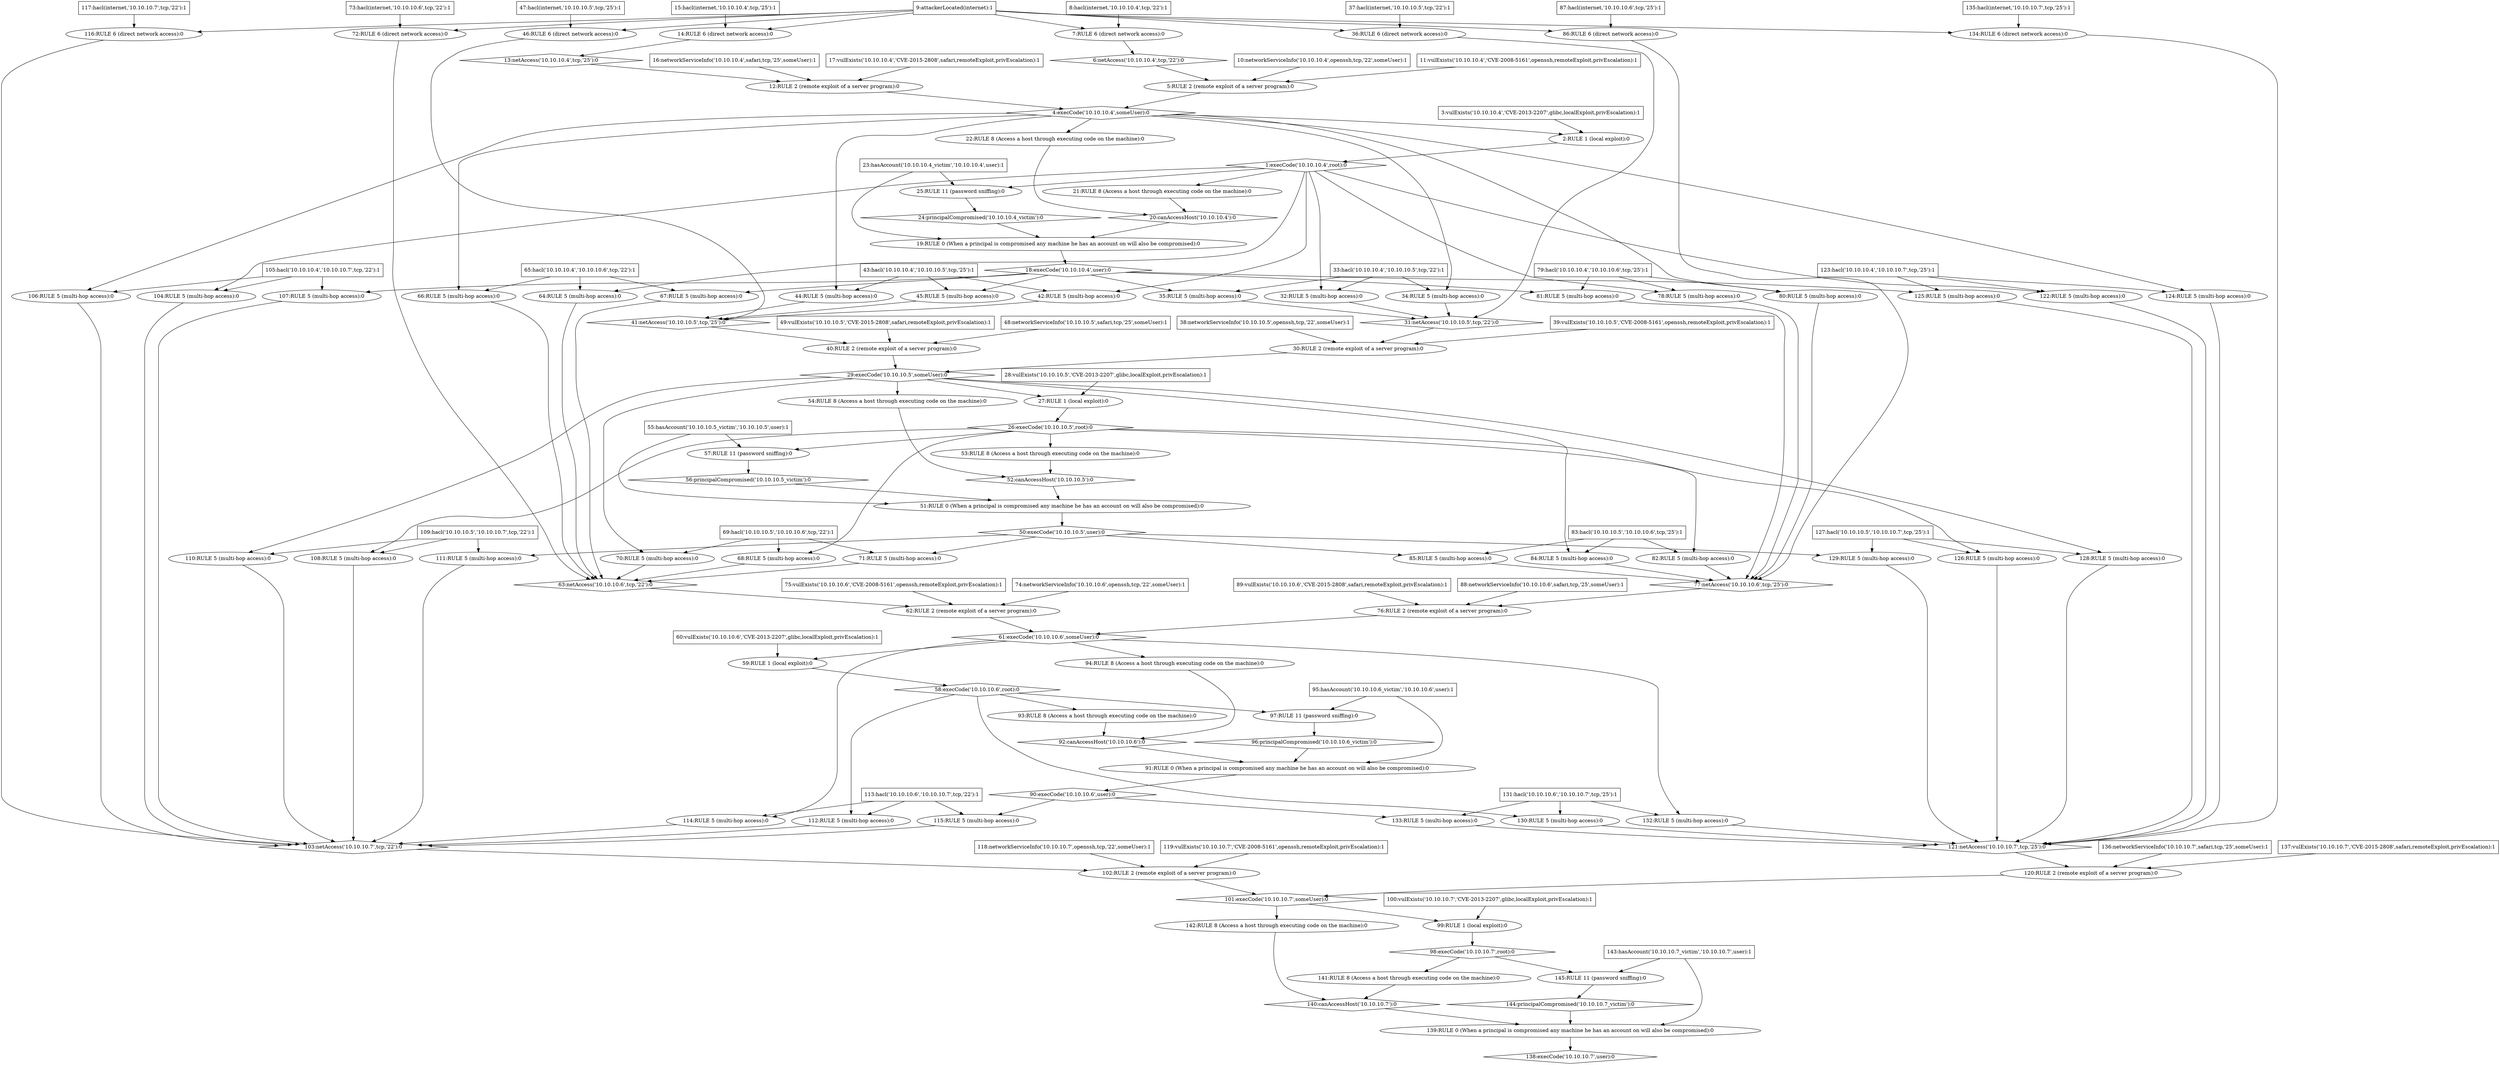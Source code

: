 digraph G {
	1 [label="1:execCode('10.10.10.4',root):0",shape=diamond];
	2 [label="2:RULE 1 (local exploit):0",shape=ellipse];
	3 [label="3:vulExists('10.10.10.4','CVE-2013-2207',glibc,localExploit,privEscalation):1",shape=box];
	4 [label="4:execCode('10.10.10.4',someUser):0",shape=diamond];
	5 [label="5:RULE 2 (remote exploit of a server program):0",shape=ellipse];
	6 [label="6:netAccess('10.10.10.4',tcp,'22'):0",shape=diamond];
	7 [label="7:RULE 6 (direct network access):0",shape=ellipse];
	8 [label="8:hacl(internet,'10.10.10.4',tcp,'22'):1",shape=box];
	9 [label="9:attackerLocated(internet):1",shape=box];
	10 [label="10:networkServiceInfo('10.10.10.4',openssh,tcp,'22',someUser):1",shape=box];
	11 [label="11:vulExists('10.10.10.4','CVE-2008-5161',openssh,remoteExploit,privEscalation):1",shape=box];
	12 [label="12:RULE 2 (remote exploit of a server program):0",shape=ellipse];
	13 [label="13:netAccess('10.10.10.4',tcp,'25'):0",shape=diamond];
	14 [label="14:RULE 6 (direct network access):0",shape=ellipse];
	15 [label="15:hacl(internet,'10.10.10.4',tcp,'25'):1",shape=box];
	16 [label="16:networkServiceInfo('10.10.10.4',safari,tcp,'25',someUser):1",shape=box];
	17 [label="17:vulExists('10.10.10.4','CVE-2015-2808',safari,remoteExploit,privEscalation):1",shape=box];
	18 [label="18:execCode('10.10.10.4',user):0",shape=diamond];
	19 [label="19:RULE 0 (When a principal is compromised any machine he has an account on will also be compromised):0",shape=ellipse];
	20 [label="20:canAccessHost('10.10.10.4'):0",shape=diamond];
	21 [label="21:RULE 8 (Access a host through executing code on the machine):0",shape=ellipse];
	22 [label="22:RULE 8 (Access a host through executing code on the machine):0",shape=ellipse];
	23 [label="23:hasAccount('10.10.10.4_victim','10.10.10.4',user):1",shape=box];
	24 [label="24:principalCompromised('10.10.10.4_victim'):0",shape=diamond];
	25 [label="25:RULE 11 (password sniffing):0",shape=ellipse];
	26 [label="26:execCode('10.10.10.5',root):0",shape=diamond];
	27 [label="27:RULE 1 (local exploit):0",shape=ellipse];
	28 [label="28:vulExists('10.10.10.5','CVE-2013-2207',glibc,localExploit,privEscalation):1",shape=box];
	29 [label="29:execCode('10.10.10.5',someUser):0",shape=diamond];
	30 [label="30:RULE 2 (remote exploit of a server program):0",shape=ellipse];
	31 [label="31:netAccess('10.10.10.5',tcp,'22'):0",shape=diamond];
	32 [label="32:RULE 5 (multi-hop access):0",shape=ellipse];
	33 [label="33:hacl('10.10.10.4','10.10.10.5',tcp,'22'):1",shape=box];
	34 [label="34:RULE 5 (multi-hop access):0",shape=ellipse];
	35 [label="35:RULE 5 (multi-hop access):0",shape=ellipse];
	36 [label="36:RULE 6 (direct network access):0",shape=ellipse];
	37 [label="37:hacl(internet,'10.10.10.5',tcp,'22'):1",shape=box];
	38 [label="38:networkServiceInfo('10.10.10.5',openssh,tcp,'22',someUser):1",shape=box];
	39 [label="39:vulExists('10.10.10.5','CVE-2008-5161',openssh,remoteExploit,privEscalation):1",shape=box];
	40 [label="40:RULE 2 (remote exploit of a server program):0",shape=ellipse];
	41 [label="41:netAccess('10.10.10.5',tcp,'25'):0",shape=diamond];
	42 [label="42:RULE 5 (multi-hop access):0",shape=ellipse];
	43 [label="43:hacl('10.10.10.4','10.10.10.5',tcp,'25'):1",shape=box];
	44 [label="44:RULE 5 (multi-hop access):0",shape=ellipse];
	45 [label="45:RULE 5 (multi-hop access):0",shape=ellipse];
	46 [label="46:RULE 6 (direct network access):0",shape=ellipse];
	47 [label="47:hacl(internet,'10.10.10.5',tcp,'25'):1",shape=box];
	48 [label="48:networkServiceInfo('10.10.10.5',safari,tcp,'25',someUser):1",shape=box];
	49 [label="49:vulExists('10.10.10.5','CVE-2015-2808',safari,remoteExploit,privEscalation):1",shape=box];
	50 [label="50:execCode('10.10.10.5',user):0",shape=diamond];
	51 [label="51:RULE 0 (When a principal is compromised any machine he has an account on will also be compromised):0",shape=ellipse];
	52 [label="52:canAccessHost('10.10.10.5'):0",shape=diamond];
	53 [label="53:RULE 8 (Access a host through executing code on the machine):0",shape=ellipse];
	54 [label="54:RULE 8 (Access a host through executing code on the machine):0",shape=ellipse];
	55 [label="55:hasAccount('10.10.10.5_victim','10.10.10.5',user):1",shape=box];
	56 [label="56:principalCompromised('10.10.10.5_victim'):0",shape=diamond];
	57 [label="57:RULE 11 (password sniffing):0",shape=ellipse];
	58 [label="58:execCode('10.10.10.6',root):0",shape=diamond];
	59 [label="59:RULE 1 (local exploit):0",shape=ellipse];
	60 [label="60:vulExists('10.10.10.6','CVE-2013-2207',glibc,localExploit,privEscalation):1",shape=box];
	61 [label="61:execCode('10.10.10.6',someUser):0",shape=diamond];
	62 [label="62:RULE 2 (remote exploit of a server program):0",shape=ellipse];
	63 [label="63:netAccess('10.10.10.6',tcp,'22'):0",shape=diamond];
	64 [label="64:RULE 5 (multi-hop access):0",shape=ellipse];
	65 [label="65:hacl('10.10.10.4','10.10.10.6',tcp,'22'):1",shape=box];
	66 [label="66:RULE 5 (multi-hop access):0",shape=ellipse];
	67 [label="67:RULE 5 (multi-hop access):0",shape=ellipse];
	68 [label="68:RULE 5 (multi-hop access):0",shape=ellipse];
	69 [label="69:hacl('10.10.10.5','10.10.10.6',tcp,'22'):1",shape=box];
	70 [label="70:RULE 5 (multi-hop access):0",shape=ellipse];
	71 [label="71:RULE 5 (multi-hop access):0",shape=ellipse];
	72 [label="72:RULE 6 (direct network access):0",shape=ellipse];
	73 [label="73:hacl(internet,'10.10.10.6',tcp,'22'):1",shape=box];
	74 [label="74:networkServiceInfo('10.10.10.6',openssh,tcp,'22',someUser):1",shape=box];
	75 [label="75:vulExists('10.10.10.6','CVE-2008-5161',openssh,remoteExploit,privEscalation):1",shape=box];
	76 [label="76:RULE 2 (remote exploit of a server program):0",shape=ellipse];
	77 [label="77:netAccess('10.10.10.6',tcp,'25'):0",shape=diamond];
	78 [label="78:RULE 5 (multi-hop access):0",shape=ellipse];
	79 [label="79:hacl('10.10.10.4','10.10.10.6',tcp,'25'):1",shape=box];
	80 [label="80:RULE 5 (multi-hop access):0",shape=ellipse];
	81 [label="81:RULE 5 (multi-hop access):0",shape=ellipse];
	82 [label="82:RULE 5 (multi-hop access):0",shape=ellipse];
	83 [label="83:hacl('10.10.10.5','10.10.10.6',tcp,'25'):1",shape=box];
	84 [label="84:RULE 5 (multi-hop access):0",shape=ellipse];
	85 [label="85:RULE 5 (multi-hop access):0",shape=ellipse];
	86 [label="86:RULE 6 (direct network access):0",shape=ellipse];
	87 [label="87:hacl(internet,'10.10.10.6',tcp,'25'):1",shape=box];
	88 [label="88:networkServiceInfo('10.10.10.6',safari,tcp,'25',someUser):1",shape=box];
	89 [label="89:vulExists('10.10.10.6','CVE-2015-2808',safari,remoteExploit,privEscalation):1",shape=box];
	90 [label="90:execCode('10.10.10.6',user):0",shape=diamond];
	91 [label="91:RULE 0 (When a principal is compromised any machine he has an account on will also be compromised):0",shape=ellipse];
	92 [label="92:canAccessHost('10.10.10.6'):0",shape=diamond];
	93 [label="93:RULE 8 (Access a host through executing code on the machine):0",shape=ellipse];
	94 [label="94:RULE 8 (Access a host through executing code on the machine):0",shape=ellipse];
	95 [label="95:hasAccount('10.10.10.6_victim','10.10.10.6',user):1",shape=box];
	96 [label="96:principalCompromised('10.10.10.6_victim'):0",shape=diamond];
	97 [label="97:RULE 11 (password sniffing):0",shape=ellipse];
	98 [label="98:execCode('10.10.10.7',root):0",shape=diamond];
	99 [label="99:RULE 1 (local exploit):0",shape=ellipse];
	100 [label="100:vulExists('10.10.10.7','CVE-2013-2207',glibc,localExploit,privEscalation):1",shape=box];
	101 [label="101:execCode('10.10.10.7',someUser):0",shape=diamond];
	102 [label="102:RULE 2 (remote exploit of a server program):0",shape=ellipse];
	103 [label="103:netAccess('10.10.10.7',tcp,'22'):0",shape=diamond];
	104 [label="104:RULE 5 (multi-hop access):0",shape=ellipse];
	105 [label="105:hacl('10.10.10.4','10.10.10.7',tcp,'22'):1",shape=box];
	106 [label="106:RULE 5 (multi-hop access):0",shape=ellipse];
	107 [label="107:RULE 5 (multi-hop access):0",shape=ellipse];
	108 [label="108:RULE 5 (multi-hop access):0",shape=ellipse];
	109 [label="109:hacl('10.10.10.5','10.10.10.7',tcp,'22'):1",shape=box];
	110 [label="110:RULE 5 (multi-hop access):0",shape=ellipse];
	111 [label="111:RULE 5 (multi-hop access):0",shape=ellipse];
	112 [label="112:RULE 5 (multi-hop access):0",shape=ellipse];
	113 [label="113:hacl('10.10.10.6','10.10.10.7',tcp,'22'):1",shape=box];
	114 [label="114:RULE 5 (multi-hop access):0",shape=ellipse];
	115 [label="115:RULE 5 (multi-hop access):0",shape=ellipse];
	116 [label="116:RULE 6 (direct network access):0",shape=ellipse];
	117 [label="117:hacl(internet,'10.10.10.7',tcp,'22'):1",shape=box];
	118 [label="118:networkServiceInfo('10.10.10.7',openssh,tcp,'22',someUser):1",shape=box];
	119 [label="119:vulExists('10.10.10.7','CVE-2008-5161',openssh,remoteExploit,privEscalation):1",shape=box];
	120 [label="120:RULE 2 (remote exploit of a server program):0",shape=ellipse];
	121 [label="121:netAccess('10.10.10.7',tcp,'25'):0",shape=diamond];
	122 [label="122:RULE 5 (multi-hop access):0",shape=ellipse];
	123 [label="123:hacl('10.10.10.4','10.10.10.7',tcp,'25'):1",shape=box];
	124 [label="124:RULE 5 (multi-hop access):0",shape=ellipse];
	125 [label="125:RULE 5 (multi-hop access):0",shape=ellipse];
	126 [label="126:RULE 5 (multi-hop access):0",shape=ellipse];
	127 [label="127:hacl('10.10.10.5','10.10.10.7',tcp,'25'):1",shape=box];
	128 [label="128:RULE 5 (multi-hop access):0",shape=ellipse];
	129 [label="129:RULE 5 (multi-hop access):0",shape=ellipse];
	130 [label="130:RULE 5 (multi-hop access):0",shape=ellipse];
	131 [label="131:hacl('10.10.10.6','10.10.10.7',tcp,'25'):1",shape=box];
	132 [label="132:RULE 5 (multi-hop access):0",shape=ellipse];
	133 [label="133:RULE 5 (multi-hop access):0",shape=ellipse];
	134 [label="134:RULE 6 (direct network access):0",shape=ellipse];
	135 [label="135:hacl(internet,'10.10.10.7',tcp,'25'):1",shape=box];
	136 [label="136:networkServiceInfo('10.10.10.7',safari,tcp,'25',someUser):1",shape=box];
	137 [label="137:vulExists('10.10.10.7','CVE-2015-2808',safari,remoteExploit,privEscalation):1",shape=box];
	138 [label="138:execCode('10.10.10.7',user):0",shape=diamond];
	139 [label="139:RULE 0 (When a principal is compromised any machine he has an account on will also be compromised):0",shape=ellipse];
	140 [label="140:canAccessHost('10.10.10.7'):0",shape=diamond];
	141 [label="141:RULE 8 (Access a host through executing code on the machine):0",shape=ellipse];
	142 [label="142:RULE 8 (Access a host through executing code on the machine):0",shape=ellipse];
	143 [label="143:hasAccount('10.10.10.7_victim','10.10.10.7',user):1",shape=box];
	144 [label="144:principalCompromised('10.10.10.7_victim'):0",shape=diamond];
	145 [label="145:RULE 11 (password sniffing):0",shape=ellipse];
	3 -> 	2;
	8 -> 	7;
	9 -> 	7;
	7 -> 	6;
	6 -> 	5;
	10 -> 	5;
	11 -> 	5;
	5 -> 	4;
	15 -> 	14;
	9 -> 	14;
	14 -> 	13;
	13 -> 	12;
	16 -> 	12;
	17 -> 	12;
	12 -> 	4;
	4 -> 	2;
	2 -> 	1;
	1 -> 	21;
	21 -> 	20;
	4 -> 	22;
	22 -> 	20;
	20 -> 	19;
	23 -> 	19;
	1 -> 	25;
	23 -> 	25;
	25 -> 	24;
	24 -> 	19;
	19 -> 	18;
	28 -> 	27;
	33 -> 	32;
	1 -> 	32;
	32 -> 	31;
	33 -> 	34;
	4 -> 	34;
	34 -> 	31;
	33 -> 	35;
	18 -> 	35;
	35 -> 	31;
	37 -> 	36;
	9 -> 	36;
	36 -> 	31;
	31 -> 	30;
	38 -> 	30;
	39 -> 	30;
	30 -> 	29;
	43 -> 	42;
	1 -> 	42;
	42 -> 	41;
	43 -> 	44;
	4 -> 	44;
	44 -> 	41;
	43 -> 	45;
	18 -> 	45;
	45 -> 	41;
	47 -> 	46;
	9 -> 	46;
	46 -> 	41;
	41 -> 	40;
	48 -> 	40;
	49 -> 	40;
	40 -> 	29;
	29 -> 	27;
	27 -> 	26;
	26 -> 	53;
	53 -> 	52;
	29 -> 	54;
	54 -> 	52;
	52 -> 	51;
	55 -> 	51;
	26 -> 	57;
	55 -> 	57;
	57 -> 	56;
	56 -> 	51;
	51 -> 	50;
	60 -> 	59;
	65 -> 	64;
	1 -> 	64;
	64 -> 	63;
	65 -> 	66;
	4 -> 	66;
	66 -> 	63;
	65 -> 	67;
	18 -> 	67;
	67 -> 	63;
	69 -> 	68;
	26 -> 	68;
	68 -> 	63;
	69 -> 	70;
	29 -> 	70;
	70 -> 	63;
	69 -> 	71;
	50 -> 	71;
	71 -> 	63;
	73 -> 	72;
	9 -> 	72;
	72 -> 	63;
	63 -> 	62;
	74 -> 	62;
	75 -> 	62;
	62 -> 	61;
	79 -> 	78;
	1 -> 	78;
	78 -> 	77;
	79 -> 	80;
	4 -> 	80;
	80 -> 	77;
	79 -> 	81;
	18 -> 	81;
	81 -> 	77;
	83 -> 	82;
	26 -> 	82;
	82 -> 	77;
	83 -> 	84;
	29 -> 	84;
	84 -> 	77;
	83 -> 	85;
	50 -> 	85;
	85 -> 	77;
	87 -> 	86;
	9 -> 	86;
	86 -> 	77;
	77 -> 	76;
	88 -> 	76;
	89 -> 	76;
	76 -> 	61;
	61 -> 	59;
	59 -> 	58;
	58 -> 	93;
	93 -> 	92;
	61 -> 	94;
	94 -> 	92;
	92 -> 	91;
	95 -> 	91;
	58 -> 	97;
	95 -> 	97;
	97 -> 	96;
	96 -> 	91;
	91 -> 	90;
	100 -> 	99;
	105 -> 	104;
	1 -> 	104;
	104 -> 	103;
	105 -> 	106;
	4 -> 	106;
	106 -> 	103;
	105 -> 	107;
	18 -> 	107;
	107 -> 	103;
	109 -> 	108;
	26 -> 	108;
	108 -> 	103;
	109 -> 	110;
	29 -> 	110;
	110 -> 	103;
	109 -> 	111;
	50 -> 	111;
	111 -> 	103;
	113 -> 	112;
	58 -> 	112;
	112 -> 	103;
	113 -> 	114;
	61 -> 	114;
	114 -> 	103;
	113 -> 	115;
	90 -> 	115;
	115 -> 	103;
	117 -> 	116;
	9 -> 	116;
	116 -> 	103;
	103 -> 	102;
	118 -> 	102;
	119 -> 	102;
	102 -> 	101;
	123 -> 	122;
	1 -> 	122;
	122 -> 	121;
	123 -> 	124;
	4 -> 	124;
	124 -> 	121;
	123 -> 	125;
	18 -> 	125;
	125 -> 	121;
	127 -> 	126;
	26 -> 	126;
	126 -> 	121;
	127 -> 	128;
	29 -> 	128;
	128 -> 	121;
	127 -> 	129;
	50 -> 	129;
	129 -> 	121;
	131 -> 	130;
	58 -> 	130;
	130 -> 	121;
	131 -> 	132;
	61 -> 	132;
	132 -> 	121;
	131 -> 	133;
	90 -> 	133;
	133 -> 	121;
	135 -> 	134;
	9 -> 	134;
	134 -> 	121;
	121 -> 	120;
	136 -> 	120;
	137 -> 	120;
	120 -> 	101;
	101 -> 	99;
	99 -> 	98;
	98 -> 	141;
	141 -> 	140;
	101 -> 	142;
	142 -> 	140;
	140 -> 	139;
	143 -> 	139;
	98 -> 	145;
	143 -> 	145;
	145 -> 	144;
	144 -> 	139;
	139 -> 	138;
}
